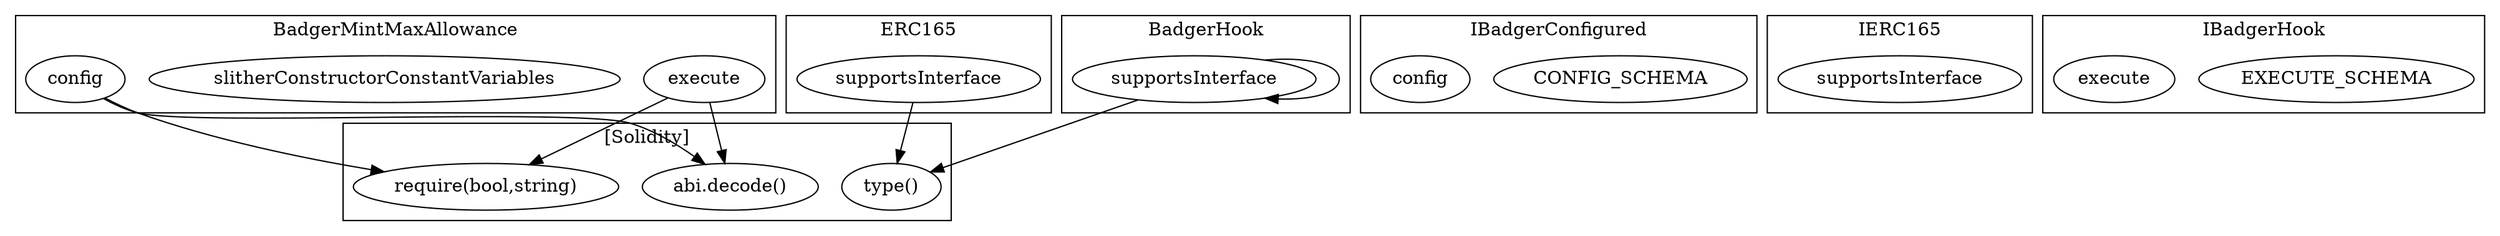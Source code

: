 strict digraph {
subgraph cluster_5664_BadgerMintMaxAllowance {
label = "BadgerMintMaxAllowance"
"5664_execute" [label="execute"]
"5664_slitherConstructorConstantVariables" [label="slitherConstructorConstantVariables"]
"5664_config" [label="config"]
}subgraph cluster_6468_IBadgerConfigured {
label = "IBadgerConfigured"
"6468_CONFIG_SCHEMA" [label="CONFIG_SCHEMA"]
"6468_config" [label="config"]
}subgraph cluster_3081_ERC165 {
label = "ERC165"
"3081_supportsInterface" [label="supportsInterface"]
}subgraph cluster_3093_IERC165 {
label = "IERC165"
"3093_supportsInterface" [label="supportsInterface"]
}subgraph cluster_6488_IBadgerHook {
label = "IBadgerHook"
"6488_EXECUTE_SCHEMA" [label="EXECUTE_SCHEMA"]
"6488_execute" [label="execute"]
}subgraph cluster_4956_BadgerHook {
label = "BadgerHook"
"4956_supportsInterface" [label="supportsInterface"]
"4956_supportsInterface" -> "4956_supportsInterface"
}subgraph cluster_solidity {
label = "[Solidity]"
"abi.decode()" 
"require(bool,string)" 
"type()" 
"5664_config" -> "require(bool,string)"
"3081_supportsInterface" -> "type()"
"5664_execute" -> "require(bool,string)"
"5664_config" -> "abi.decode()"
"4956_supportsInterface" -> "type()"
"5664_execute" -> "abi.decode()"
}
}